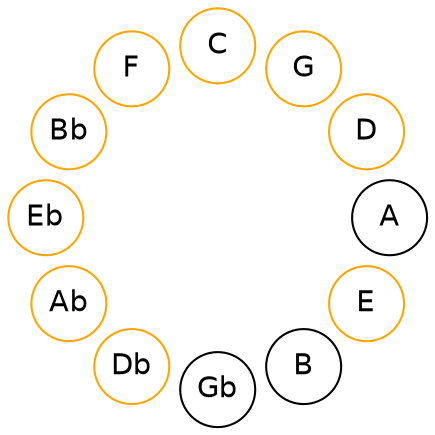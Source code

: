 
graph {

layout = circo;
mindist = .1

node [shape = circle, fontname = Helvetica, margin = 0]
edge [style=invis]

subgraph 1 {
	E -- B -- Gb -- Db -- Ab -- Eb -- Bb -- F -- C -- G -- D -- A -- E
}

E [color=orange];
Db [color=orange];
Ab [color=orange];
Eb [color=orange];
Bb [color=orange];
F [color=orange];
C [color=orange];
G [color=orange];
D [color=orange];
}
